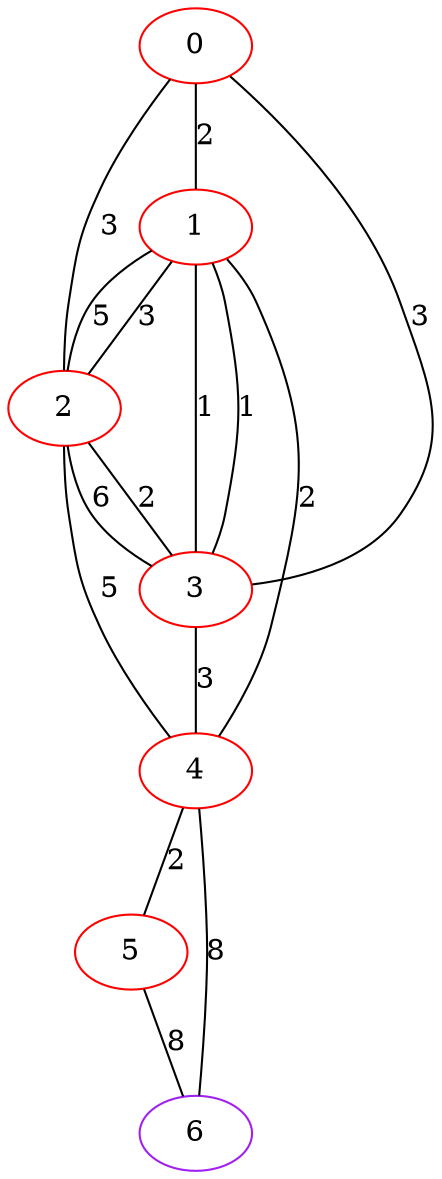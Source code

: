 graph "" {
0 [color=red, weight=1];
1 [color=red, weight=1];
2 [color=red, weight=1];
3 [color=red, weight=1];
4 [color=red, weight=1];
5 [color=red, weight=1];
6 [color=purple, weight=4];
0 -- 1  [key=0, label=2];
0 -- 2  [key=0, label=3];
0 -- 3  [key=0, label=3];
1 -- 2  [key=0, label=3];
1 -- 2  [key=1, label=5];
1 -- 3  [key=0, label=1];
1 -- 3  [key=1, label=1];
1 -- 4  [key=0, label=2];
2 -- 3  [key=0, label=2];
2 -- 3  [key=1, label=6];
2 -- 4  [key=0, label=5];
3 -- 4  [key=0, label=3];
4 -- 5  [key=0, label=2];
4 -- 6  [key=0, label=8];
5 -- 6  [key=0, label=8];
}
